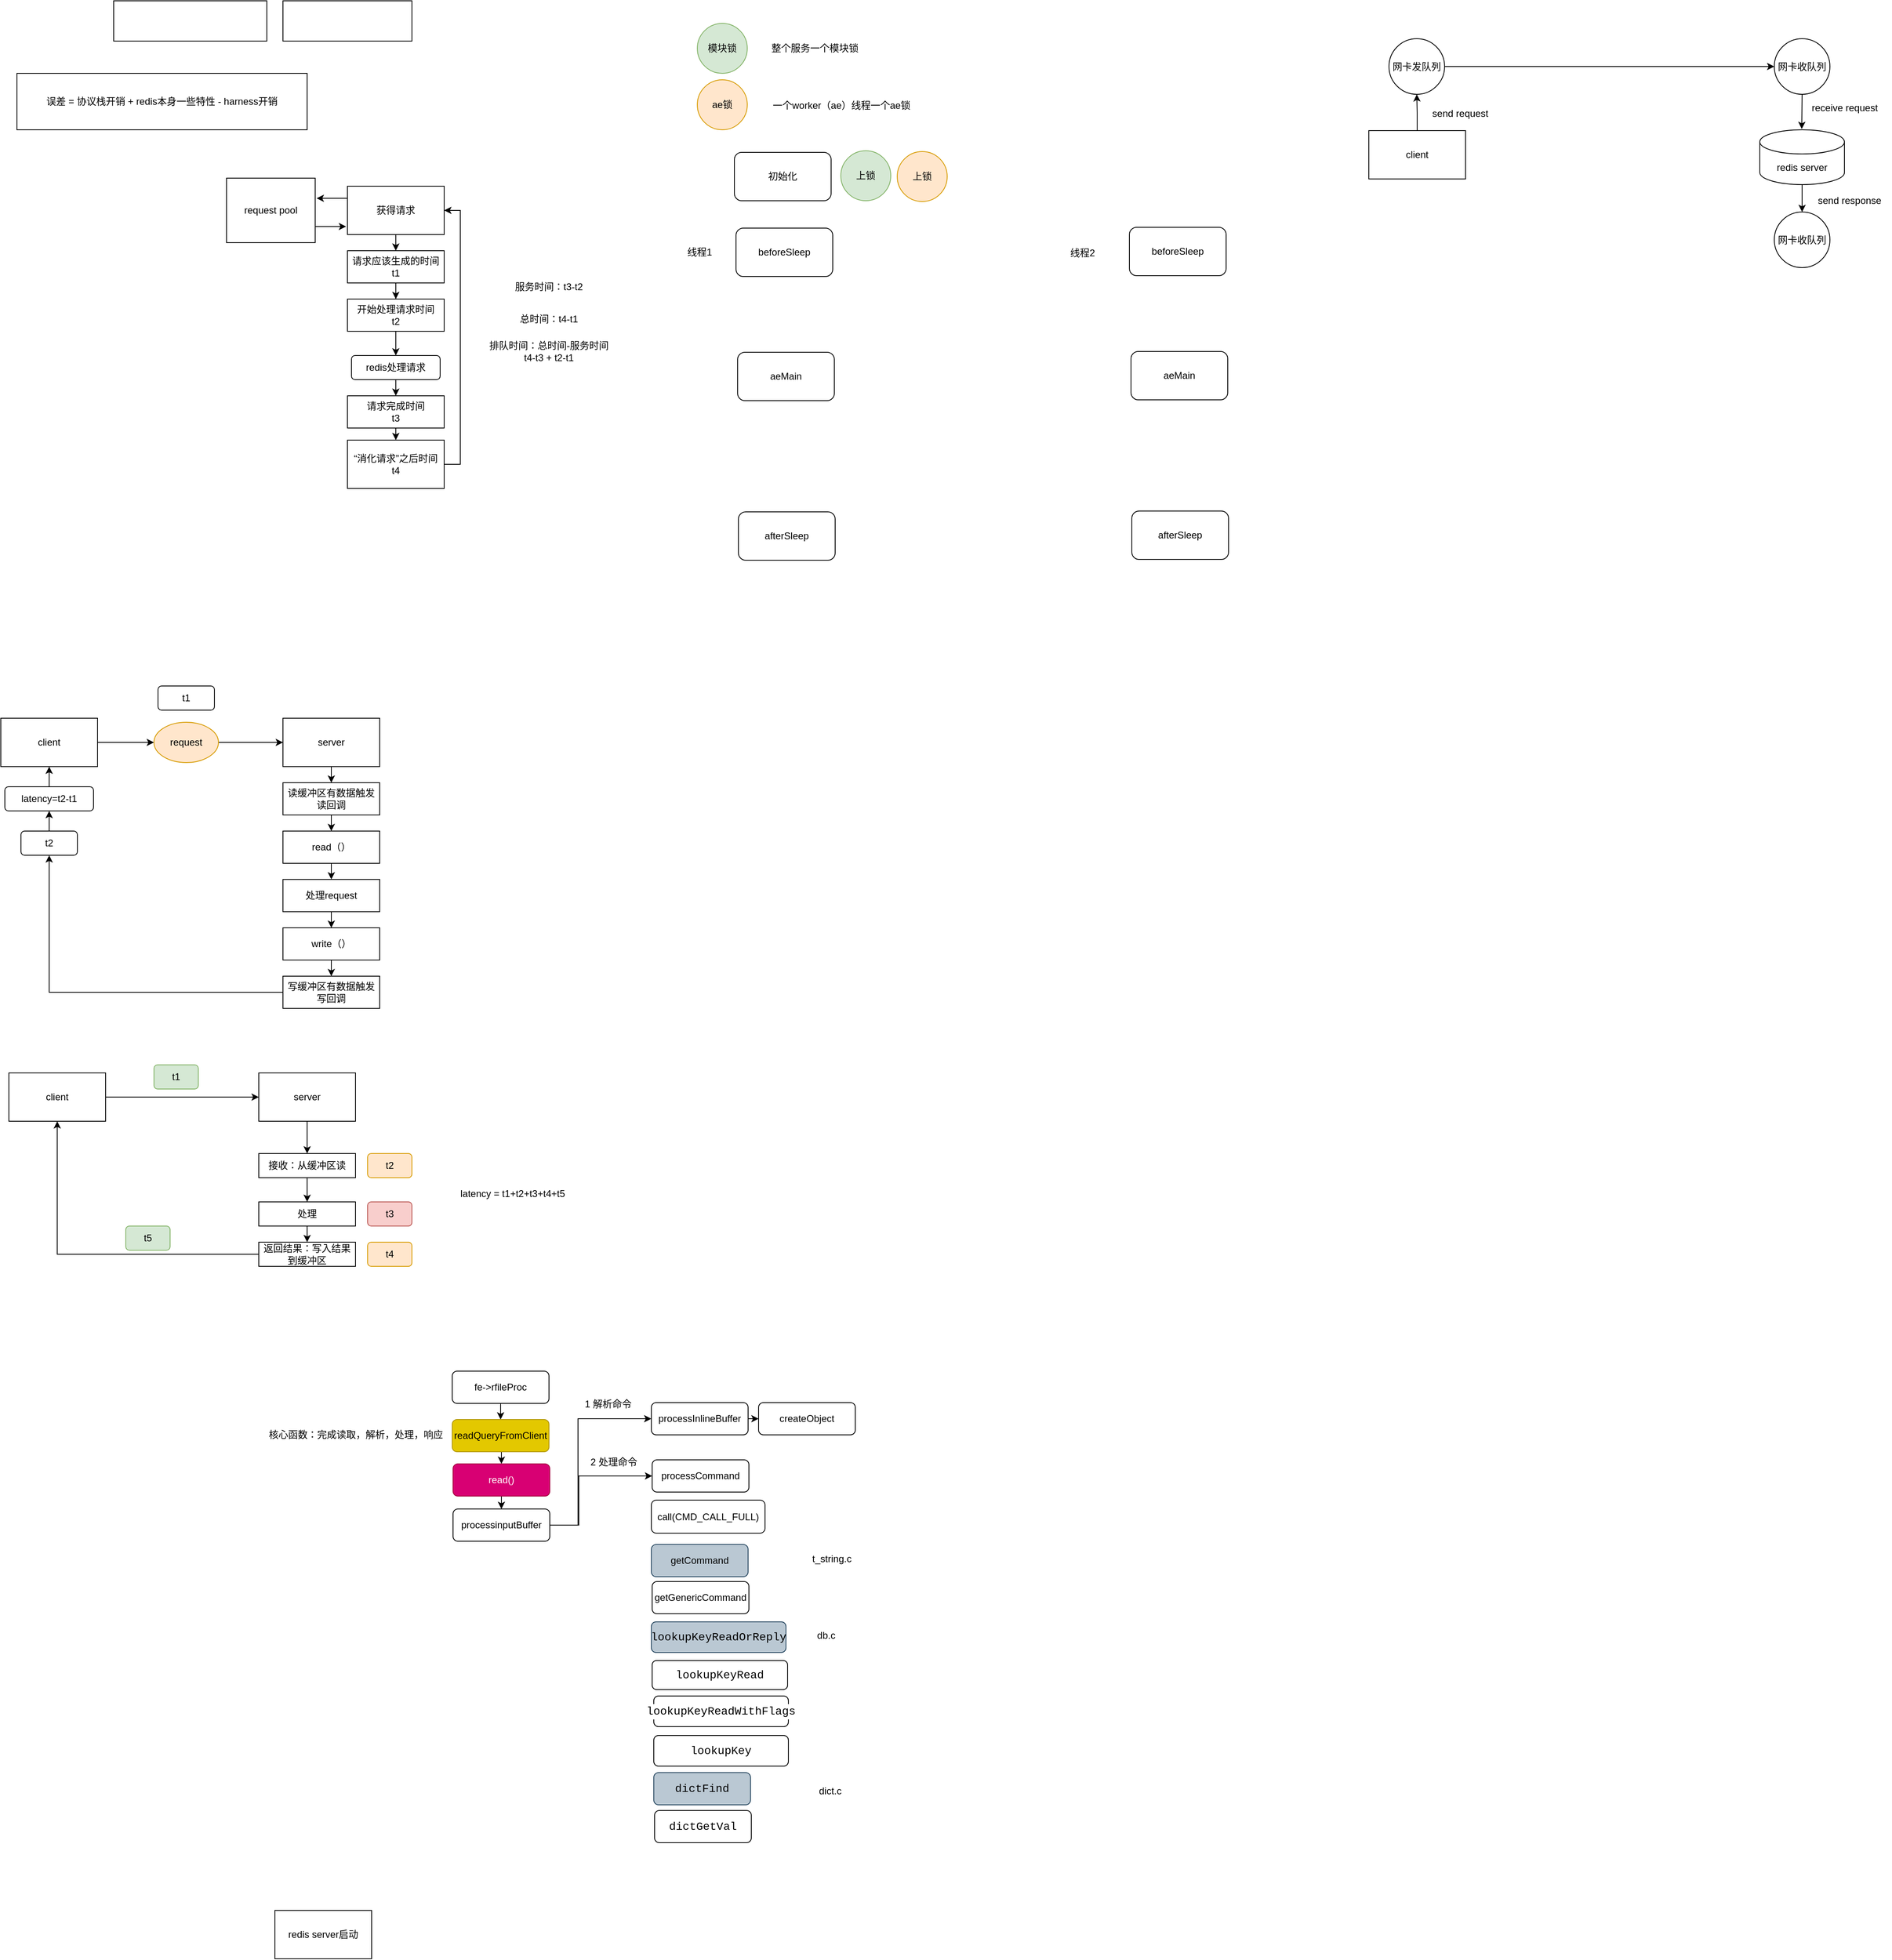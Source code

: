 <mxfile version="18.1.2" type="github">
  <diagram id="pb9K2aLrL0MpspYT_wj8" name="Page-1">
    <mxGraphModel dx="1185" dy="662" grid="0" gridSize="10" guides="0" tooltips="1" connect="1" arrows="1" fold="1" page="1" pageScale="1" pageWidth="827" pageHeight="1169" math="0" shadow="0">
      <root>
        <mxCell id="0" />
        <mxCell id="1" parent="0" />
        <mxCell id="Z9PqrU4sEe4VKfccKRTh-19" style="edgeStyle=orthogonalEdgeStyle;rounded=0;orthogonalLoop=1;jettySize=auto;html=1;exitX=1;exitY=0.75;exitDx=0;exitDy=0;entryX=-0.014;entryY=0.832;entryDx=0;entryDy=0;entryPerimeter=0;" parent="1" source="Z9PqrU4sEe4VKfccKRTh-1" target="Z9PqrU4sEe4VKfccKRTh-2" edge="1">
          <mxGeometry relative="1" as="geometry" />
        </mxCell>
        <mxCell id="Z9PqrU4sEe4VKfccKRTh-1" value="request pool" style="rounded=0;whiteSpace=wrap;html=1;" parent="1" vertex="1">
          <mxGeometry x="330" y="270" width="110" height="80" as="geometry" />
        </mxCell>
        <mxCell id="Z9PqrU4sEe4VKfccKRTh-7" style="edgeStyle=orthogonalEdgeStyle;rounded=0;orthogonalLoop=1;jettySize=auto;html=1;exitX=0.5;exitY=1;exitDx=0;exitDy=0;entryX=0.5;entryY=0;entryDx=0;entryDy=0;" parent="1" source="Z9PqrU4sEe4VKfccKRTh-2" target="Z9PqrU4sEe4VKfccKRTh-6" edge="1">
          <mxGeometry relative="1" as="geometry" />
        </mxCell>
        <mxCell id="Z9PqrU4sEe4VKfccKRTh-18" style="edgeStyle=orthogonalEdgeStyle;rounded=0;orthogonalLoop=1;jettySize=auto;html=1;exitX=0;exitY=0.25;exitDx=0;exitDy=0;entryX=1.016;entryY=0.318;entryDx=0;entryDy=0;entryPerimeter=0;" parent="1" source="Z9PqrU4sEe4VKfccKRTh-2" target="Z9PqrU4sEe4VKfccKRTh-1" edge="1">
          <mxGeometry relative="1" as="geometry" />
        </mxCell>
        <mxCell id="Z9PqrU4sEe4VKfccKRTh-2" value="获得请求" style="rounded=0;whiteSpace=wrap;html=1;" parent="1" vertex="1">
          <mxGeometry x="480" y="280" width="120" height="60" as="geometry" />
        </mxCell>
        <mxCell id="Z9PqrU4sEe4VKfccKRTh-24" style="edgeStyle=orthogonalEdgeStyle;rounded=0;orthogonalLoop=1;jettySize=auto;html=1;exitX=0.5;exitY=1;exitDx=0;exitDy=0;" parent="1" source="Z9PqrU4sEe4VKfccKRTh-6" target="Z9PqrU4sEe4VKfccKRTh-22" edge="1">
          <mxGeometry relative="1" as="geometry" />
        </mxCell>
        <mxCell id="Z9PqrU4sEe4VKfccKRTh-6" value="请求应该生成的时间&lt;br&gt;t1" style="rounded=0;whiteSpace=wrap;html=1;" parent="1" vertex="1">
          <mxGeometry x="480" y="360" width="120" height="40" as="geometry" />
        </mxCell>
        <mxCell id="Z9PqrU4sEe4VKfccKRTh-12" style="edgeStyle=orthogonalEdgeStyle;rounded=0;orthogonalLoop=1;jettySize=auto;html=1;exitX=0.5;exitY=1;exitDx=0;exitDy=0;entryX=0.5;entryY=0;entryDx=0;entryDy=0;" parent="1" source="Z9PqrU4sEe4VKfccKRTh-9" target="Z9PqrU4sEe4VKfccKRTh-11" edge="1">
          <mxGeometry relative="1" as="geometry" />
        </mxCell>
        <mxCell id="Z9PqrU4sEe4VKfccKRTh-9" value="redis处理请求" style="rounded=1;whiteSpace=wrap;html=1;" parent="1" vertex="1">
          <mxGeometry x="485" y="490" width="110" height="30" as="geometry" />
        </mxCell>
        <mxCell id="Z9PqrU4sEe4VKfccKRTh-15" style="edgeStyle=orthogonalEdgeStyle;rounded=0;orthogonalLoop=1;jettySize=auto;html=1;exitX=0.5;exitY=1;exitDx=0;exitDy=0;entryX=0.5;entryY=0;entryDx=0;entryDy=0;" parent="1" source="Z9PqrU4sEe4VKfccKRTh-11" target="Z9PqrU4sEe4VKfccKRTh-13" edge="1">
          <mxGeometry relative="1" as="geometry" />
        </mxCell>
        <mxCell id="Z9PqrU4sEe4VKfccKRTh-11" value="请求完成时间&lt;br&gt;t3" style="rounded=0;whiteSpace=wrap;html=1;" parent="1" vertex="1">
          <mxGeometry x="480" y="540" width="120" height="40" as="geometry" />
        </mxCell>
        <mxCell id="Z9PqrU4sEe4VKfccKRTh-16" style="edgeStyle=orthogonalEdgeStyle;rounded=0;orthogonalLoop=1;jettySize=auto;html=1;exitX=1;exitY=0.5;exitDx=0;exitDy=0;entryX=1;entryY=0.5;entryDx=0;entryDy=0;" parent="1" source="Z9PqrU4sEe4VKfccKRTh-13" target="Z9PqrU4sEe4VKfccKRTh-2" edge="1">
          <mxGeometry relative="1" as="geometry" />
        </mxCell>
        <mxCell id="Z9PqrU4sEe4VKfccKRTh-13" value="“消化请求”之后时间&lt;br&gt;t4" style="rounded=0;whiteSpace=wrap;html=1;" parent="1" vertex="1">
          <mxGeometry x="480" y="595" width="120" height="60" as="geometry" />
        </mxCell>
        <mxCell id="werScHq9gtTSDX1pdfh9-19" style="edgeStyle=orthogonalEdgeStyle;rounded=0;orthogonalLoop=1;jettySize=auto;html=1;exitX=1;exitY=0.5;exitDx=0;exitDy=0;entryX=0;entryY=0.5;entryDx=0;entryDy=0;" parent="1" source="Z9PqrU4sEe4VKfccKRTh-14" target="werScHq9gtTSDX1pdfh9-3" edge="1">
          <mxGeometry relative="1" as="geometry">
            <mxPoint x="190" y="970" as="targetPoint" />
          </mxGeometry>
        </mxCell>
        <mxCell id="Z9PqrU4sEe4VKfccKRTh-14" value="client" style="rounded=0;whiteSpace=wrap;html=1;" parent="1" vertex="1">
          <mxGeometry x="50" y="940" width="120" height="60" as="geometry" />
        </mxCell>
        <mxCell id="Z9PqrU4sEe4VKfccKRTh-20" value="服务时间：t3-t2" style="text;html=1;strokeColor=none;fillColor=none;align=center;verticalAlign=middle;whiteSpace=wrap;rounded=0;" parent="1" vertex="1">
          <mxGeometry x="650" y="390" width="160" height="30" as="geometry" />
        </mxCell>
        <mxCell id="Z9PqrU4sEe4VKfccKRTh-21" value="总时间：t4-t1" style="text;html=1;strokeColor=none;fillColor=none;align=center;verticalAlign=middle;whiteSpace=wrap;rounded=0;" parent="1" vertex="1">
          <mxGeometry x="650" y="430" width="160" height="30" as="geometry" />
        </mxCell>
        <mxCell id="Z9PqrU4sEe4VKfccKRTh-23" style="edgeStyle=orthogonalEdgeStyle;rounded=0;orthogonalLoop=1;jettySize=auto;html=1;exitX=0.5;exitY=1;exitDx=0;exitDy=0;" parent="1" source="Z9PqrU4sEe4VKfccKRTh-22" target="Z9PqrU4sEe4VKfccKRTh-9" edge="1">
          <mxGeometry relative="1" as="geometry" />
        </mxCell>
        <mxCell id="Z9PqrU4sEe4VKfccKRTh-22" value="开始处理请求时间&lt;br&gt;t2" style="rounded=0;whiteSpace=wrap;html=1;" parent="1" vertex="1">
          <mxGeometry x="480" y="420" width="120" height="40" as="geometry" />
        </mxCell>
        <mxCell id="Z9PqrU4sEe4VKfccKRTh-25" value="排队时间：总时间-服务时间&lt;br&gt;t4-t3 + t2-t1" style="text;html=1;strokeColor=none;fillColor=none;align=center;verticalAlign=middle;whiteSpace=wrap;rounded=0;" parent="1" vertex="1">
          <mxGeometry x="650" y="470" width="160" height="30" as="geometry" />
        </mxCell>
        <mxCell id="Z9PqrU4sEe4VKfccKRTh-26" value="" style="rounded=0;whiteSpace=wrap;html=1;" parent="1" vertex="1">
          <mxGeometry x="190" y="50" width="190" height="50" as="geometry" />
        </mxCell>
        <mxCell id="Z9PqrU4sEe4VKfccKRTh-27" value="" style="rounded=0;whiteSpace=wrap;html=1;" parent="1" vertex="1">
          <mxGeometry x="400" y="50" width="160" height="50" as="geometry" />
        </mxCell>
        <mxCell id="Z9PqrU4sEe4VKfccKRTh-28" value="误差 = 协议栈开销 + redis本身一些特性 - harness开销" style="rounded=0;whiteSpace=wrap;html=1;" parent="1" vertex="1">
          <mxGeometry x="70" y="140" width="360" height="70" as="geometry" />
        </mxCell>
        <mxCell id="werScHq9gtTSDX1pdfh9-10" style="edgeStyle=orthogonalEdgeStyle;rounded=0;orthogonalLoop=1;jettySize=auto;html=1;exitX=0.5;exitY=1;exitDx=0;exitDy=0;entryX=0.5;entryY=0;entryDx=0;entryDy=0;" parent="1" source="werScHq9gtTSDX1pdfh9-1" target="werScHq9gtTSDX1pdfh9-4" edge="1">
          <mxGeometry relative="1" as="geometry" />
        </mxCell>
        <mxCell id="werScHq9gtTSDX1pdfh9-1" value="server" style="rounded=0;whiteSpace=wrap;html=1;" parent="1" vertex="1">
          <mxGeometry x="400" y="940" width="120" height="60" as="geometry" />
        </mxCell>
        <mxCell id="werScHq9gtTSDX1pdfh9-21" style="edgeStyle=orthogonalEdgeStyle;rounded=0;orthogonalLoop=1;jettySize=auto;html=1;exitX=1;exitY=0.5;exitDx=0;exitDy=0;entryX=0;entryY=0.5;entryDx=0;entryDy=0;" parent="1" source="werScHq9gtTSDX1pdfh9-3" target="werScHq9gtTSDX1pdfh9-1" edge="1">
          <mxGeometry relative="1" as="geometry" />
        </mxCell>
        <mxCell id="werScHq9gtTSDX1pdfh9-3" value="request" style="ellipse;whiteSpace=wrap;html=1;fillColor=#ffe6cc;strokeColor=#d79b00;" parent="1" vertex="1">
          <mxGeometry x="240" y="945" width="80" height="50" as="geometry" />
        </mxCell>
        <mxCell id="werScHq9gtTSDX1pdfh9-11" style="edgeStyle=orthogonalEdgeStyle;rounded=0;orthogonalLoop=1;jettySize=auto;html=1;exitX=0.5;exitY=1;exitDx=0;exitDy=0;entryX=0.5;entryY=0;entryDx=0;entryDy=0;" parent="1" source="werScHq9gtTSDX1pdfh9-4" target="werScHq9gtTSDX1pdfh9-6" edge="1">
          <mxGeometry relative="1" as="geometry" />
        </mxCell>
        <mxCell id="werScHq9gtTSDX1pdfh9-4" value="读缓冲区有数据触发读回调" style="rounded=0;whiteSpace=wrap;html=1;" parent="1" vertex="1">
          <mxGeometry x="400" y="1020" width="120" height="40" as="geometry" />
        </mxCell>
        <mxCell id="werScHq9gtTSDX1pdfh9-12" style="edgeStyle=orthogonalEdgeStyle;rounded=0;orthogonalLoop=1;jettySize=auto;html=1;exitX=0.5;exitY=1;exitDx=0;exitDy=0;entryX=0.5;entryY=0;entryDx=0;entryDy=0;" parent="1" source="werScHq9gtTSDX1pdfh9-6" target="werScHq9gtTSDX1pdfh9-7" edge="1">
          <mxGeometry relative="1" as="geometry" />
        </mxCell>
        <mxCell id="werScHq9gtTSDX1pdfh9-6" value="read（）" style="rounded=0;whiteSpace=wrap;html=1;" parent="1" vertex="1">
          <mxGeometry x="400" y="1080" width="120" height="40" as="geometry" />
        </mxCell>
        <mxCell id="werScHq9gtTSDX1pdfh9-13" style="edgeStyle=orthogonalEdgeStyle;rounded=0;orthogonalLoop=1;jettySize=auto;html=1;exitX=0.5;exitY=1;exitDx=0;exitDy=0;entryX=0.5;entryY=0;entryDx=0;entryDy=0;" parent="1" source="werScHq9gtTSDX1pdfh9-7" target="werScHq9gtTSDX1pdfh9-8" edge="1">
          <mxGeometry relative="1" as="geometry" />
        </mxCell>
        <mxCell id="werScHq9gtTSDX1pdfh9-7" value="处理request" style="rounded=0;whiteSpace=wrap;html=1;" parent="1" vertex="1">
          <mxGeometry x="400" y="1140" width="120" height="40" as="geometry" />
        </mxCell>
        <mxCell id="werScHq9gtTSDX1pdfh9-14" style="edgeStyle=orthogonalEdgeStyle;rounded=0;orthogonalLoop=1;jettySize=auto;html=1;exitX=0.5;exitY=1;exitDx=0;exitDy=0;entryX=0.5;entryY=0;entryDx=0;entryDy=0;" parent="1" source="werScHq9gtTSDX1pdfh9-8" target="werScHq9gtTSDX1pdfh9-9" edge="1">
          <mxGeometry relative="1" as="geometry" />
        </mxCell>
        <mxCell id="werScHq9gtTSDX1pdfh9-8" value="write（）" style="rounded=0;whiteSpace=wrap;html=1;" parent="1" vertex="1">
          <mxGeometry x="400" y="1200" width="120" height="40" as="geometry" />
        </mxCell>
        <mxCell id="werScHq9gtTSDX1pdfh9-15" style="edgeStyle=orthogonalEdgeStyle;rounded=0;orthogonalLoop=1;jettySize=auto;html=1;exitX=0;exitY=0.5;exitDx=0;exitDy=0;entryX=0.5;entryY=1;entryDx=0;entryDy=0;" parent="1" source="werScHq9gtTSDX1pdfh9-9" target="werScHq9gtTSDX1pdfh9-17" edge="1">
          <mxGeometry relative="1" as="geometry">
            <mxPoint x="110" y="1060" as="targetPoint" />
          </mxGeometry>
        </mxCell>
        <mxCell id="werScHq9gtTSDX1pdfh9-9" value="写缓冲区有数据触发写回调" style="rounded=0;whiteSpace=wrap;html=1;" parent="1" vertex="1">
          <mxGeometry x="400" y="1260" width="120" height="40" as="geometry" />
        </mxCell>
        <mxCell id="werScHq9gtTSDX1pdfh9-23" style="edgeStyle=orthogonalEdgeStyle;rounded=0;orthogonalLoop=1;jettySize=auto;html=1;exitX=0.5;exitY=0;exitDx=0;exitDy=0;entryX=0.5;entryY=1;entryDx=0;entryDy=0;" parent="1" source="werScHq9gtTSDX1pdfh9-17" target="werScHq9gtTSDX1pdfh9-22" edge="1">
          <mxGeometry relative="1" as="geometry" />
        </mxCell>
        <mxCell id="werScHq9gtTSDX1pdfh9-17" value="t2" style="rounded=1;whiteSpace=wrap;html=1;" parent="1" vertex="1">
          <mxGeometry x="75" y="1080" width="70" height="30" as="geometry" />
        </mxCell>
        <mxCell id="werScHq9gtTSDX1pdfh9-24" style="edgeStyle=orthogonalEdgeStyle;rounded=0;orthogonalLoop=1;jettySize=auto;html=1;exitX=0.5;exitY=0;exitDx=0;exitDy=0;" parent="1" source="werScHq9gtTSDX1pdfh9-22" target="Z9PqrU4sEe4VKfccKRTh-14" edge="1">
          <mxGeometry relative="1" as="geometry" />
        </mxCell>
        <mxCell id="werScHq9gtTSDX1pdfh9-22" value="latency=t2-t1" style="rounded=1;whiteSpace=wrap;html=1;" parent="1" vertex="1">
          <mxGeometry x="55" y="1025" width="110" height="30" as="geometry" />
        </mxCell>
        <mxCell id="werScHq9gtTSDX1pdfh9-27" style="edgeStyle=orthogonalEdgeStyle;rounded=0;orthogonalLoop=1;jettySize=auto;html=1;exitX=1;exitY=0.5;exitDx=0;exitDy=0;" parent="1" source="werScHq9gtTSDX1pdfh9-25" target="werScHq9gtTSDX1pdfh9-26" edge="1">
          <mxGeometry relative="1" as="geometry" />
        </mxCell>
        <mxCell id="werScHq9gtTSDX1pdfh9-25" value="client" style="rounded=0;whiteSpace=wrap;html=1;" parent="1" vertex="1">
          <mxGeometry x="60" y="1380" width="120" height="60" as="geometry" />
        </mxCell>
        <mxCell id="werScHq9gtTSDX1pdfh9-30" style="edgeStyle=orthogonalEdgeStyle;rounded=0;orthogonalLoop=1;jettySize=auto;html=1;exitX=0.5;exitY=1;exitDx=0;exitDy=0;" parent="1" source="werScHq9gtTSDX1pdfh9-26" target="werScHq9gtTSDX1pdfh9-29" edge="1">
          <mxGeometry relative="1" as="geometry" />
        </mxCell>
        <mxCell id="werScHq9gtTSDX1pdfh9-26" value="server" style="rounded=0;whiteSpace=wrap;html=1;" parent="1" vertex="1">
          <mxGeometry x="370" y="1380" width="120" height="60" as="geometry" />
        </mxCell>
        <mxCell id="werScHq9gtTSDX1pdfh9-28" value="t1" style="rounded=1;whiteSpace=wrap;html=1;fillColor=#d5e8d4;strokeColor=#82b366;" parent="1" vertex="1">
          <mxGeometry x="240" y="1370" width="55" height="30" as="geometry" />
        </mxCell>
        <mxCell id="werScHq9gtTSDX1pdfh9-32" style="edgeStyle=orthogonalEdgeStyle;rounded=0;orthogonalLoop=1;jettySize=auto;html=1;exitX=0.5;exitY=1;exitDx=0;exitDy=0;entryX=0.5;entryY=0;entryDx=0;entryDy=0;" parent="1" source="werScHq9gtTSDX1pdfh9-29" target="werScHq9gtTSDX1pdfh9-31" edge="1">
          <mxGeometry relative="1" as="geometry" />
        </mxCell>
        <mxCell id="werScHq9gtTSDX1pdfh9-29" value="接收：从缓冲区读" style="rounded=0;whiteSpace=wrap;html=1;" parent="1" vertex="1">
          <mxGeometry x="370" y="1480" width="120" height="30" as="geometry" />
        </mxCell>
        <mxCell id="werScHq9gtTSDX1pdfh9-34" style="edgeStyle=orthogonalEdgeStyle;rounded=0;orthogonalLoop=1;jettySize=auto;html=1;exitX=0.5;exitY=1;exitDx=0;exitDy=0;entryX=0.5;entryY=0;entryDx=0;entryDy=0;" parent="1" source="werScHq9gtTSDX1pdfh9-31" target="werScHq9gtTSDX1pdfh9-33" edge="1">
          <mxGeometry relative="1" as="geometry" />
        </mxCell>
        <mxCell id="werScHq9gtTSDX1pdfh9-31" value="处理" style="rounded=0;whiteSpace=wrap;html=1;" parent="1" vertex="1">
          <mxGeometry x="370" y="1540" width="120" height="30" as="geometry" />
        </mxCell>
        <mxCell id="werScHq9gtTSDX1pdfh9-35" style="edgeStyle=orthogonalEdgeStyle;rounded=0;orthogonalLoop=1;jettySize=auto;html=1;exitX=0;exitY=0.5;exitDx=0;exitDy=0;entryX=0.5;entryY=1;entryDx=0;entryDy=0;" parent="1" source="werScHq9gtTSDX1pdfh9-33" target="werScHq9gtTSDX1pdfh9-25" edge="1">
          <mxGeometry relative="1" as="geometry" />
        </mxCell>
        <mxCell id="werScHq9gtTSDX1pdfh9-33" value="返回结果：写入结果到缓冲区" style="rounded=0;whiteSpace=wrap;html=1;" parent="1" vertex="1">
          <mxGeometry x="370" y="1590" width="120" height="30" as="geometry" />
        </mxCell>
        <mxCell id="werScHq9gtTSDX1pdfh9-36" value="t2" style="rounded=1;whiteSpace=wrap;html=1;fillColor=#ffe6cc;strokeColor=#d79b00;" parent="1" vertex="1">
          <mxGeometry x="505" y="1480" width="55" height="30" as="geometry" />
        </mxCell>
        <mxCell id="werScHq9gtTSDX1pdfh9-37" value="t3" style="rounded=1;whiteSpace=wrap;html=1;fillColor=#f8cecc;strokeColor=#b85450;" parent="1" vertex="1">
          <mxGeometry x="505" y="1540" width="55" height="30" as="geometry" />
        </mxCell>
        <mxCell id="werScHq9gtTSDX1pdfh9-38" value="t4" style="rounded=1;whiteSpace=wrap;html=1;fillColor=#ffe6cc;strokeColor=#d79b00;" parent="1" vertex="1">
          <mxGeometry x="505" y="1590" width="55" height="30" as="geometry" />
        </mxCell>
        <mxCell id="werScHq9gtTSDX1pdfh9-39" value="latency = t1+t2+t3+t4+t5" style="text;html=1;strokeColor=none;fillColor=none;align=center;verticalAlign=middle;whiteSpace=wrap;rounded=0;" parent="1" vertex="1">
          <mxGeometry x="610" y="1510" width="150" height="40" as="geometry" />
        </mxCell>
        <mxCell id="werScHq9gtTSDX1pdfh9-40" value="t5" style="rounded=1;whiteSpace=wrap;html=1;fillColor=#d5e8d4;strokeColor=#82b366;" parent="1" vertex="1">
          <mxGeometry x="205" y="1570" width="55" height="30" as="geometry" />
        </mxCell>
        <mxCell id="werScHq9gtTSDX1pdfh9-41" value="t1" style="rounded=1;whiteSpace=wrap;html=1;" parent="1" vertex="1">
          <mxGeometry x="245" y="900" width="70" height="30" as="geometry" />
        </mxCell>
        <mxCell id="RFSjPwAnzZT84VciXK4U-34" style="edgeStyle=orthogonalEdgeStyle;rounded=0;orthogonalLoop=1;jettySize=auto;html=1;exitX=0.5;exitY=1;exitDx=0;exitDy=0;entryX=0.5;entryY=0;entryDx=0;entryDy=0;fontColor=default;" parent="1" source="RFSjPwAnzZT84VciXK4U-3" target="RFSjPwAnzZT84VciXK4U-4" edge="1">
          <mxGeometry relative="1" as="geometry" />
        </mxCell>
        <mxCell id="RFSjPwAnzZT84VciXK4U-3" value="fe-&amp;gt;rfileProc" style="rounded=1;whiteSpace=wrap;html=1;" parent="1" vertex="1">
          <mxGeometry x="610" y="1750" width="120" height="40" as="geometry" />
        </mxCell>
        <mxCell id="RFSjPwAnzZT84VciXK4U-36" style="edgeStyle=orthogonalEdgeStyle;rounded=0;orthogonalLoop=1;jettySize=auto;html=1;exitX=0.5;exitY=1;exitDx=0;exitDy=0;entryX=0.5;entryY=0;entryDx=0;entryDy=0;fontColor=default;" parent="1" source="RFSjPwAnzZT84VciXK4U-4" target="RFSjPwAnzZT84VciXK4U-7" edge="1">
          <mxGeometry relative="1" as="geometry" />
        </mxCell>
        <mxCell id="RFSjPwAnzZT84VciXK4U-4" value="readQueryFromClient" style="rounded=1;whiteSpace=wrap;html=1;fillColor=#e3c800;strokeColor=#B09500;fontColor=#000000;" parent="1" vertex="1">
          <mxGeometry x="610" y="1810" width="120" height="40" as="geometry" />
        </mxCell>
        <mxCell id="RFSjPwAnzZT84VciXK4U-5" value="核心函数：完成读取，解析，处理，响应" style="text;html=1;strokeColor=none;fillColor=none;align=center;verticalAlign=middle;whiteSpace=wrap;rounded=0;" parent="1" vertex="1">
          <mxGeometry x="348" y="1816" width="285" height="25" as="geometry" />
        </mxCell>
        <mxCell id="RFSjPwAnzZT84VciXK4U-37" style="edgeStyle=orthogonalEdgeStyle;rounded=0;orthogonalLoop=1;jettySize=auto;html=1;exitX=0.5;exitY=1;exitDx=0;exitDy=0;entryX=0.5;entryY=0;entryDx=0;entryDy=0;fontColor=default;" parent="1" source="RFSjPwAnzZT84VciXK4U-7" target="RFSjPwAnzZT84VciXK4U-8" edge="1">
          <mxGeometry relative="1" as="geometry" />
        </mxCell>
        <mxCell id="RFSjPwAnzZT84VciXK4U-7" value="read()" style="rounded=1;whiteSpace=wrap;html=1;fillColor=#d80073;fontColor=#ffffff;strokeColor=#A50040;" parent="1" vertex="1">
          <mxGeometry x="611" y="1865" width="120" height="40" as="geometry" />
        </mxCell>
        <mxCell id="RFSjPwAnzZT84VciXK4U-30" style="edgeStyle=orthogonalEdgeStyle;rounded=0;orthogonalLoop=1;jettySize=auto;html=1;exitX=1;exitY=0.5;exitDx=0;exitDy=0;entryX=0;entryY=0.5;entryDx=0;entryDy=0;fontColor=default;" parent="1" source="RFSjPwAnzZT84VciXK4U-8" target="RFSjPwAnzZT84VciXK4U-9" edge="1">
          <mxGeometry relative="1" as="geometry">
            <Array as="points">
              <mxPoint x="766" y="1941" />
              <mxPoint x="766" y="1809" />
            </Array>
          </mxGeometry>
        </mxCell>
        <mxCell id="RFSjPwAnzZT84VciXK4U-31" style="edgeStyle=orthogonalEdgeStyle;rounded=0;orthogonalLoop=1;jettySize=auto;html=1;exitX=1;exitY=0.5;exitDx=0;exitDy=0;entryX=0;entryY=0.5;entryDx=0;entryDy=0;fontColor=default;" parent="1" source="RFSjPwAnzZT84VciXK4U-8" target="RFSjPwAnzZT84VciXK4U-11" edge="1">
          <mxGeometry relative="1" as="geometry">
            <Array as="points">
              <mxPoint x="767" y="1941" />
              <mxPoint x="767" y="1880" />
            </Array>
          </mxGeometry>
        </mxCell>
        <mxCell id="RFSjPwAnzZT84VciXK4U-8" value="processinputBuffer" style="rounded=1;whiteSpace=wrap;html=1;" parent="1" vertex="1">
          <mxGeometry x="611" y="1921" width="120" height="40" as="geometry" />
        </mxCell>
        <mxCell id="RFSjPwAnzZT84VciXK4U-38" style="edgeStyle=orthogonalEdgeStyle;rounded=0;orthogonalLoop=1;jettySize=auto;html=1;exitX=1;exitY=0.5;exitDx=0;exitDy=0;entryX=0;entryY=0.5;entryDx=0;entryDy=0;fontColor=default;" parent="1" source="RFSjPwAnzZT84VciXK4U-9" target="RFSjPwAnzZT84VciXK4U-10" edge="1">
          <mxGeometry relative="1" as="geometry" />
        </mxCell>
        <mxCell id="RFSjPwAnzZT84VciXK4U-9" value="processInlineBuffer" style="rounded=1;whiteSpace=wrap;html=1;" parent="1" vertex="1">
          <mxGeometry x="857" y="1789" width="120" height="40" as="geometry" />
        </mxCell>
        <mxCell id="RFSjPwAnzZT84VciXK4U-10" value="createObject" style="rounded=1;whiteSpace=wrap;html=1;" parent="1" vertex="1">
          <mxGeometry x="990" y="1789" width="120" height="40" as="geometry" />
        </mxCell>
        <mxCell id="RFSjPwAnzZT84VciXK4U-11" value="processCommand" style="rounded=1;whiteSpace=wrap;html=1;" parent="1" vertex="1">
          <mxGeometry x="858" y="1860" width="120" height="40" as="geometry" />
        </mxCell>
        <mxCell id="RFSjPwAnzZT84VciXK4U-12" value="call(CMD_CALL_FULL)" style="rounded=1;whiteSpace=wrap;html=1;" parent="1" vertex="1">
          <mxGeometry x="857" y="1910" width="141" height="41" as="geometry" />
        </mxCell>
        <mxCell id="RFSjPwAnzZT84VciXK4U-13" value="getCommand" style="rounded=1;whiteSpace=wrap;html=1;fillColor=#bac8d3;strokeColor=#23445d;" parent="1" vertex="1">
          <mxGeometry x="857" y="1965" width="120" height="40" as="geometry" />
        </mxCell>
        <mxCell id="RFSjPwAnzZT84VciXK4U-14" value="getGenericCommand" style="rounded=1;whiteSpace=wrap;html=1;" parent="1" vertex="1">
          <mxGeometry x="858" y="2011" width="120" height="40" as="geometry" />
        </mxCell>
        <mxCell id="RFSjPwAnzZT84VciXK4U-15" value="t_string.c" style="text;html=1;strokeColor=none;fillColor=none;align=center;verticalAlign=middle;whiteSpace=wrap;rounded=0;" parent="1" vertex="1">
          <mxGeometry x="1051" y="1968" width="60" height="30" as="geometry" />
        </mxCell>
        <mxCell id="RFSjPwAnzZT84VciXK4U-16" value="&lt;div style=&quot;font-family: Consolas, &amp;quot;Courier New&amp;quot;, monospace; font-size: 14px; line-height: 19px;&quot;&gt;&lt;span style=&quot;&quot;&gt;lookupKeyReadOrReply&lt;/span&gt;&lt;/div&gt;" style="rounded=1;whiteSpace=wrap;html=1;labelBackgroundColor=none;fillColor=#bac8d3;strokeColor=#23445d;" parent="1" vertex="1">
          <mxGeometry x="857" y="2061" width="167" height="38" as="geometry" />
        </mxCell>
        <mxCell id="RFSjPwAnzZT84VciXK4U-17" value="&lt;div style=&quot;font-family: Consolas, &amp;quot;Courier New&amp;quot;, monospace; font-size: 14px; line-height: 19px;&quot;&gt;&lt;div style=&quot;line-height: 19px;&quot;&gt;&lt;span style=&quot;&quot;&gt;lookupKeyRead&lt;/span&gt;&lt;/div&gt;&lt;/div&gt;" style="rounded=1;whiteSpace=wrap;html=1;fontColor=default;labelBackgroundColor=default;" parent="1" vertex="1">
          <mxGeometry x="858" y="2109" width="168" height="36" as="geometry" />
        </mxCell>
        <mxCell id="RFSjPwAnzZT84VciXK4U-19" value="&lt;div style=&quot;font-family: Consolas, &amp;quot;Courier New&amp;quot;, monospace; font-size: 14px; line-height: 19px;&quot;&gt;&lt;div style=&quot;line-height: 19px;&quot;&gt;&lt;span style=&quot;&quot;&gt;lookupKeyReadWithFlags&lt;/span&gt;&lt;/div&gt;&lt;/div&gt;" style="rounded=1;whiteSpace=wrap;html=1;fontColor=default;labelBackgroundColor=default;" parent="1" vertex="1">
          <mxGeometry x="860" y="2153" width="167" height="38" as="geometry" />
        </mxCell>
        <mxCell id="RFSjPwAnzZT84VciXK4U-20" value="&lt;div style=&quot;color: rgb(212, 212, 212); background-color: rgb(30, 30, 30); font-family: Consolas, &amp;quot;Courier New&amp;quot;, monospace; font-weight: normal; font-size: 14px; line-height: 19px;&quot;&gt;&lt;br&gt;&lt;/div&gt;" style="text;whiteSpace=wrap;html=1;fontColor=default;" parent="1" vertex="1">
          <mxGeometry x="569" y="2249" width="89" height="33" as="geometry" />
        </mxCell>
        <mxCell id="RFSjPwAnzZT84VciXK4U-22" value="&lt;div style=&quot;font-family: Consolas, &amp;quot;Courier New&amp;quot;, monospace; font-size: 14px; line-height: 19px;&quot;&gt;&lt;span style=&quot;text-align: left;&quot;&gt;lookupKey&lt;/span&gt;&lt;br&gt;&lt;/div&gt;" style="rounded=1;whiteSpace=wrap;html=1;fontColor=default;labelBackgroundColor=default;" parent="1" vertex="1">
          <mxGeometry x="860" y="2202" width="167" height="38" as="geometry" />
        </mxCell>
        <mxCell id="RFSjPwAnzZT84VciXK4U-24" value="&lt;span style=&quot;font-family: Consolas, &amp;quot;Courier New&amp;quot;, monospace; font-size: 14px; text-align: left;&quot;&gt;dictFind&lt;/span&gt;" style="rounded=1;whiteSpace=wrap;html=1;labelBackgroundColor=none;fillColor=#bac8d3;strokeColor=#23445d;" parent="1" vertex="1">
          <mxGeometry x="860" y="2248" width="120" height="40" as="geometry" />
        </mxCell>
        <mxCell id="RFSjPwAnzZT84VciXK4U-25" value="&lt;div style=&quot;font-family: Consolas, &amp;quot;Courier New&amp;quot;, monospace; font-size: 14px; line-height: 19px;&quot;&gt;&lt;span style=&quot;&quot;&gt;dictGetVal&lt;/span&gt;&lt;/div&gt;" style="rounded=1;whiteSpace=wrap;html=1;fontColor=default;labelBackgroundColor=none;" parent="1" vertex="1">
          <mxGeometry x="861" y="2295" width="120" height="40" as="geometry" />
        </mxCell>
        <mxCell id="RFSjPwAnzZT84VciXK4U-26" value="db.c" style="text;html=1;strokeColor=none;fillColor=none;align=center;verticalAlign=middle;whiteSpace=wrap;rounded=0;" parent="1" vertex="1">
          <mxGeometry x="1044" y="2063" width="60" height="30" as="geometry" />
        </mxCell>
        <mxCell id="RFSjPwAnzZT84VciXK4U-27" value="dict.c" style="text;html=1;strokeColor=none;fillColor=none;align=center;verticalAlign=middle;whiteSpace=wrap;rounded=0;" parent="1" vertex="1">
          <mxGeometry x="1049" y="2256" width="60" height="30" as="geometry" />
        </mxCell>
        <mxCell id="RFSjPwAnzZT84VciXK4U-32" value="1 解析命令" style="text;html=1;strokeColor=none;fillColor=none;align=center;verticalAlign=middle;whiteSpace=wrap;rounded=0;labelBackgroundColor=none;fontColor=default;" parent="1" vertex="1">
          <mxGeometry x="768" y="1778" width="71" height="25" as="geometry" />
        </mxCell>
        <mxCell id="RFSjPwAnzZT84VciXK4U-33" value="2 处理命令" style="text;html=1;strokeColor=none;fillColor=none;align=center;verticalAlign=middle;whiteSpace=wrap;rounded=0;labelBackgroundColor=none;fontColor=default;" parent="1" vertex="1">
          <mxGeometry x="775" y="1850" width="71" height="25" as="geometry" />
        </mxCell>
        <mxCell id="RFSjPwAnzZT84VciXK4U-40" value="redis server启动" style="rounded=0;whiteSpace=wrap;html=1;labelBackgroundColor=none;fontColor=default;" parent="1" vertex="1">
          <mxGeometry x="390" y="2419" width="120" height="60" as="geometry" />
        </mxCell>
        <mxCell id="C-ms3LTg_mjrkzwB9qRg-6" style="edgeStyle=orthogonalEdgeStyle;rounded=0;orthogonalLoop=1;jettySize=auto;html=1;exitX=0.5;exitY=0;exitDx=0;exitDy=0;entryX=0.5;entryY=1;entryDx=0;entryDy=0;" parent="1" source="C-ms3LTg_mjrkzwB9qRg-2" target="C-ms3LTg_mjrkzwB9qRg-5" edge="1">
          <mxGeometry relative="1" as="geometry" />
        </mxCell>
        <mxCell id="C-ms3LTg_mjrkzwB9qRg-2" value="client" style="rounded=0;whiteSpace=wrap;html=1;" parent="1" vertex="1">
          <mxGeometry x="1747" y="211" width="120" height="60" as="geometry" />
        </mxCell>
        <mxCell id="C-ms3LTg_mjrkzwB9qRg-9" style="edgeStyle=orthogonalEdgeStyle;rounded=0;orthogonalLoop=1;jettySize=auto;html=1;exitX=1;exitY=0.5;exitDx=0;exitDy=0;entryX=0;entryY=0.5;entryDx=0;entryDy=0;" parent="1" source="C-ms3LTg_mjrkzwB9qRg-5" target="C-ms3LTg_mjrkzwB9qRg-8" edge="1">
          <mxGeometry relative="1" as="geometry" />
        </mxCell>
        <mxCell id="C-ms3LTg_mjrkzwB9qRg-5" value="网卡发队列" style="ellipse;whiteSpace=wrap;html=1;aspect=fixed;" parent="1" vertex="1">
          <mxGeometry x="1772" y="97" width="69" height="69" as="geometry" />
        </mxCell>
        <mxCell id="C-ms3LTg_mjrkzwB9qRg-7" value="send request" style="text;html=1;strokeColor=none;fillColor=none;align=center;verticalAlign=middle;whiteSpace=wrap;rounded=0;" parent="1" vertex="1">
          <mxGeometry x="1809" y="177" width="103" height="26" as="geometry" />
        </mxCell>
        <mxCell id="C-ms3LTg_mjrkzwB9qRg-10" style="edgeStyle=orthogonalEdgeStyle;rounded=0;orthogonalLoop=1;jettySize=auto;html=1;exitX=0.5;exitY=1;exitDx=0;exitDy=0;" parent="1" source="C-ms3LTg_mjrkzwB9qRg-8" edge="1">
          <mxGeometry relative="1" as="geometry">
            <mxPoint x="2284.043" y="209" as="targetPoint" />
          </mxGeometry>
        </mxCell>
        <mxCell id="C-ms3LTg_mjrkzwB9qRg-8" value="网卡收队列" style="ellipse;whiteSpace=wrap;html=1;aspect=fixed;" parent="1" vertex="1">
          <mxGeometry x="2250" y="97" width="69" height="69" as="geometry" />
        </mxCell>
        <mxCell id="C-ms3LTg_mjrkzwB9qRg-11" value="receive request" style="text;html=1;strokeColor=none;fillColor=none;align=center;verticalAlign=middle;whiteSpace=wrap;rounded=0;" parent="1" vertex="1">
          <mxGeometry x="2286" y="170" width="103" height="26" as="geometry" />
        </mxCell>
        <mxCell id="C-ms3LTg_mjrkzwB9qRg-15" style="edgeStyle=orthogonalEdgeStyle;rounded=0;orthogonalLoop=1;jettySize=auto;html=1;exitX=0.5;exitY=1;exitDx=0;exitDy=0;exitPerimeter=0;entryX=0.5;entryY=0;entryDx=0;entryDy=0;" parent="1" source="C-ms3LTg_mjrkzwB9qRg-13" target="C-ms3LTg_mjrkzwB9qRg-14" edge="1">
          <mxGeometry relative="1" as="geometry" />
        </mxCell>
        <mxCell id="C-ms3LTg_mjrkzwB9qRg-13" value="redis server" style="shape=cylinder3;whiteSpace=wrap;html=1;boundedLbl=1;backgroundOutline=1;size=15;" parent="1" vertex="1">
          <mxGeometry x="2232" y="210" width="105" height="68" as="geometry" />
        </mxCell>
        <mxCell id="C-ms3LTg_mjrkzwB9qRg-14" value="网卡收队列" style="ellipse;whiteSpace=wrap;html=1;aspect=fixed;" parent="1" vertex="1">
          <mxGeometry x="2250" y="312" width="69" height="69" as="geometry" />
        </mxCell>
        <mxCell id="C-ms3LTg_mjrkzwB9qRg-16" value="send response" style="text;html=1;strokeColor=none;fillColor=none;align=center;verticalAlign=middle;whiteSpace=wrap;rounded=0;" parent="1" vertex="1">
          <mxGeometry x="2292" y="285" width="103" height="26" as="geometry" />
        </mxCell>
        <mxCell id="DiWZxFrGClx2wnMmcHRq-1" value="beforeSleep" style="rounded=1;whiteSpace=wrap;html=1;" vertex="1" parent="1">
          <mxGeometry x="962" y="332" width="120" height="60" as="geometry" />
        </mxCell>
        <mxCell id="DiWZxFrGClx2wnMmcHRq-2" value="afterSleep" style="rounded=1;whiteSpace=wrap;html=1;" vertex="1" parent="1">
          <mxGeometry x="965" y="684" width="120" height="60" as="geometry" />
        </mxCell>
        <mxCell id="DiWZxFrGClx2wnMmcHRq-3" value="aeMain" style="rounded=1;whiteSpace=wrap;html=1;" vertex="1" parent="1">
          <mxGeometry x="964" y="486" width="120" height="60" as="geometry" />
        </mxCell>
        <mxCell id="DiWZxFrGClx2wnMmcHRq-4" value="ae锁" style="ellipse;whiteSpace=wrap;html=1;aspect=fixed;fillColor=#ffe6cc;strokeColor=#d79b00;" vertex="1" parent="1">
          <mxGeometry x="914" y="148" width="62" height="62" as="geometry" />
        </mxCell>
        <mxCell id="DiWZxFrGClx2wnMmcHRq-5" value="模块锁" style="ellipse;whiteSpace=wrap;html=1;aspect=fixed;fillColor=#d5e8d4;strokeColor=#82b366;" vertex="1" parent="1">
          <mxGeometry x="914" y="78" width="62" height="62" as="geometry" />
        </mxCell>
        <mxCell id="DiWZxFrGClx2wnMmcHRq-6" value="整个服务一个模块锁" style="text;html=1;strokeColor=none;fillColor=none;align=center;verticalAlign=middle;whiteSpace=wrap;rounded=0;" vertex="1" parent="1">
          <mxGeometry x="993" y="98" width="134" height="21" as="geometry" />
        </mxCell>
        <mxCell id="DiWZxFrGClx2wnMmcHRq-7" value="一个worker（ae）线程一个ae锁" style="text;html=1;strokeColor=none;fillColor=none;align=center;verticalAlign=middle;whiteSpace=wrap;rounded=0;" vertex="1" parent="1">
          <mxGeometry x="997" y="168" width="192" height="24" as="geometry" />
        </mxCell>
        <mxCell id="DiWZxFrGClx2wnMmcHRq-8" value="beforeSleep" style="rounded=1;whiteSpace=wrap;html=1;" vertex="1" parent="1">
          <mxGeometry x="1450" y="331" width="120" height="60" as="geometry" />
        </mxCell>
        <mxCell id="DiWZxFrGClx2wnMmcHRq-9" value="afterSleep" style="rounded=1;whiteSpace=wrap;html=1;" vertex="1" parent="1">
          <mxGeometry x="1453" y="683" width="120" height="60" as="geometry" />
        </mxCell>
        <mxCell id="DiWZxFrGClx2wnMmcHRq-10" value="aeMain" style="rounded=1;whiteSpace=wrap;html=1;" vertex="1" parent="1">
          <mxGeometry x="1452" y="485" width="120" height="60" as="geometry" />
        </mxCell>
        <mxCell id="DiWZxFrGClx2wnMmcHRq-11" value="线程1" style="text;html=1;strokeColor=none;fillColor=none;align=center;verticalAlign=middle;whiteSpace=wrap;rounded=0;" vertex="1" parent="1">
          <mxGeometry x="887" y="347" width="60" height="30" as="geometry" />
        </mxCell>
        <mxCell id="DiWZxFrGClx2wnMmcHRq-12" value="线程2" style="text;html=1;strokeColor=none;fillColor=none;align=center;verticalAlign=middle;whiteSpace=wrap;rounded=0;" vertex="1" parent="1">
          <mxGeometry x="1362" y="348" width="60" height="30" as="geometry" />
        </mxCell>
        <mxCell id="DiWZxFrGClx2wnMmcHRq-13" value="初始化" style="rounded=1;whiteSpace=wrap;html=1;" vertex="1" parent="1">
          <mxGeometry x="960" y="238" width="120" height="60" as="geometry" />
        </mxCell>
        <mxCell id="DiWZxFrGClx2wnMmcHRq-14" value="上锁" style="ellipse;whiteSpace=wrap;html=1;aspect=fixed;fillColor=#ffe6cc;strokeColor=#d79b00;" vertex="1" parent="1">
          <mxGeometry x="1162" y="237" width="62" height="62" as="geometry" />
        </mxCell>
        <mxCell id="DiWZxFrGClx2wnMmcHRq-15" value="上锁" style="ellipse;whiteSpace=wrap;html=1;aspect=fixed;fillColor=#d5e8d4;strokeColor=#82b366;" vertex="1" parent="1">
          <mxGeometry x="1092" y="236" width="62" height="62" as="geometry" />
        </mxCell>
      </root>
    </mxGraphModel>
  </diagram>
</mxfile>
